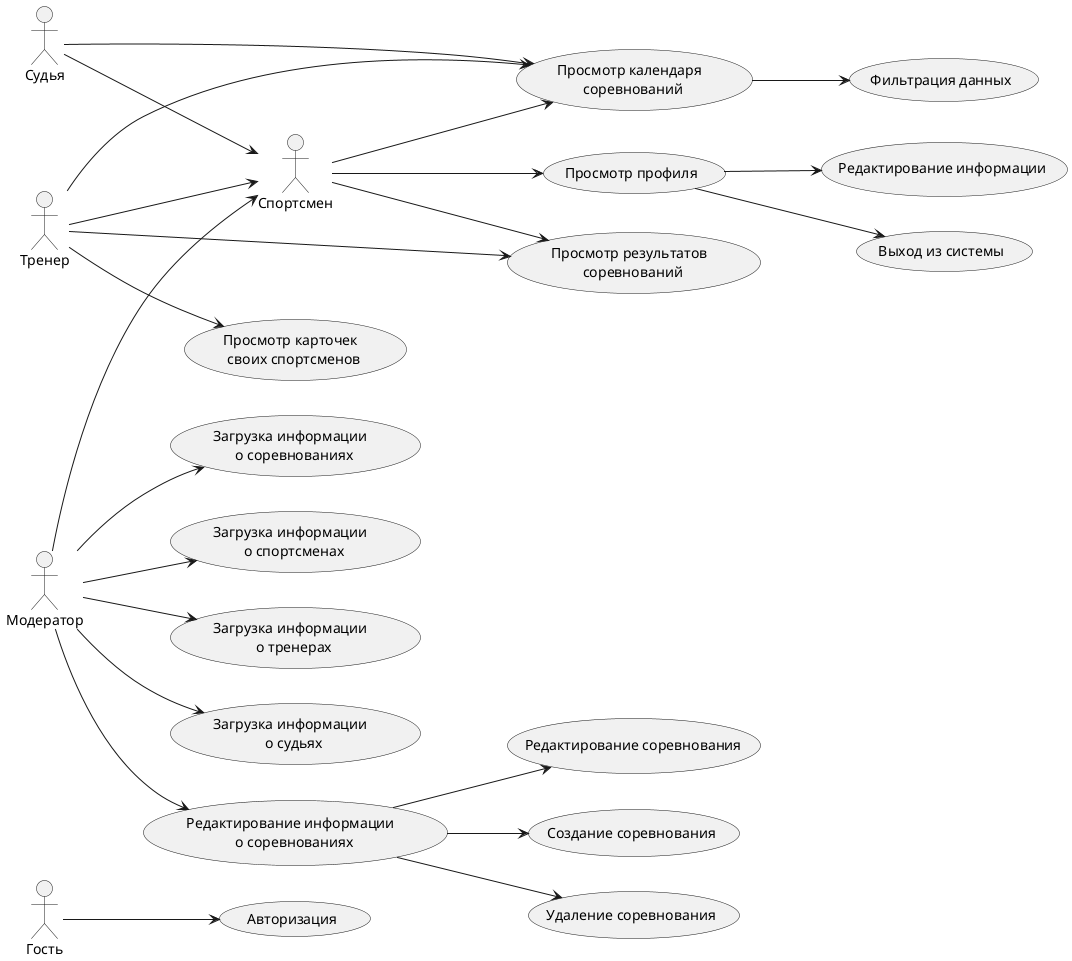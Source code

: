 @startuml usecase

left to right direction

:Гость: --> (Авторизация)

:Спортсмен: --> (Просмотр профиля)
:Спортсмен: --> (Просмотр результатов \n соревнований)
:Спортсмен: --> (Просмотр календаря \n соревнований)

(Просмотр календаря \n соревнований) --> (Фильтрация данных)

(Просмотр профиля) --> (Редактирование информации)
(Просмотр профиля) --> (Выход из системы)

:Тренер: --> :Спортсмен:
:Тренер: --> (Просмотр карточек \n своих спортсменов)
:Тренер: --> (Просмотр результатов \n соревнований)
:Тренер: --> (Просмотр календаря \n соревнований)

:Судья: --> :Спортсмен:
:Судья: --> (Просмотр календаря \n соревнований)

:Модератор: --> (Загрузка информации \n о соревнованиях)
:Модератор: --> (Загрузка информации \n о спортсменах)
:Модератор: --> (Загрузка информации \n о тренерах)
:Модератор: --> (Загрузка информации \n о судьях)
:Модератор: --> (Редактирование информации \n о соревнованиях)
:Модератор: --> :Спортсмен:

(Редактирование информации \n о соревнованиях) --> (Редактирование соревнования)
(Редактирование информации \n о соревнованиях) --> (Создание соревнования)
(Редактирование информации \n о соревнованиях) --> (Удаление соревнования)

@enduml
